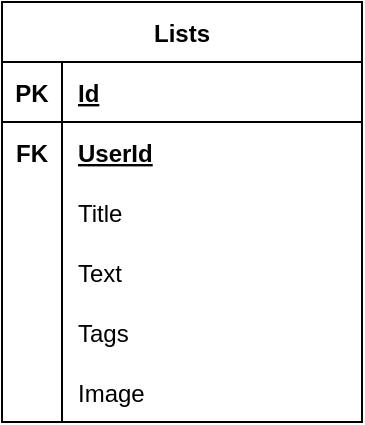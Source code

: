 <mxfile version="20.8.19" type="device"><diagram id="0C43mwOMB--DTUABuPtv" name="Page-1"><mxGraphModel dx="1888" dy="832" grid="1" gridSize="10" guides="1" tooltips="1" connect="1" arrows="1" fold="1" page="1" pageScale="1" pageWidth="827" pageHeight="1169" math="0" shadow="0"><root><mxCell id="0"/><mxCell id="1" parent="0"/><mxCell id="O6ujdIJpG6xCfwnMnYYd-1" value="Lists" style="shape=table;startSize=30;container=1;collapsible=1;childLayout=tableLayout;fixedRows=1;rowLines=0;fontStyle=1;align=center;resizeLast=1;" vertex="1" parent="1"><mxGeometry x="500" y="150" width="180" height="210" as="geometry"/></mxCell><mxCell id="O6ujdIJpG6xCfwnMnYYd-2" value="" style="shape=tableRow;horizontal=0;startSize=0;swimlaneHead=0;swimlaneBody=0;fillColor=none;collapsible=0;dropTarget=0;points=[[0,0.5],[1,0.5]];portConstraint=eastwest;top=0;left=0;right=0;bottom=1;" vertex="1" parent="O6ujdIJpG6xCfwnMnYYd-1"><mxGeometry y="30" width="180" height="30" as="geometry"/></mxCell><mxCell id="O6ujdIJpG6xCfwnMnYYd-3" value="PK" style="shape=partialRectangle;connectable=0;fillColor=none;top=0;left=0;bottom=0;right=0;fontStyle=1;overflow=hidden;" vertex="1" parent="O6ujdIJpG6xCfwnMnYYd-2"><mxGeometry width="30" height="30" as="geometry"><mxRectangle width="30" height="30" as="alternateBounds"/></mxGeometry></mxCell><mxCell id="O6ujdIJpG6xCfwnMnYYd-4" value="Id" style="shape=partialRectangle;connectable=0;fillColor=none;top=0;left=0;bottom=0;right=0;align=left;spacingLeft=6;fontStyle=5;overflow=hidden;" vertex="1" parent="O6ujdIJpG6xCfwnMnYYd-2"><mxGeometry x="30" width="150" height="30" as="geometry"><mxRectangle width="150" height="30" as="alternateBounds"/></mxGeometry></mxCell><mxCell id="O6ujdIJpG6xCfwnMnYYd-14" value="" style="shape=tableRow;horizontal=0;startSize=0;swimlaneHead=0;swimlaneBody=0;fillColor=none;collapsible=0;dropTarget=0;points=[[0,0.5],[1,0.5]];portConstraint=eastwest;top=0;left=0;right=0;bottom=0;" vertex="1" parent="O6ujdIJpG6xCfwnMnYYd-1"><mxGeometry y="60" width="180" height="30" as="geometry"/></mxCell><mxCell id="O6ujdIJpG6xCfwnMnYYd-15" value="FK" style="shape=partialRectangle;connectable=0;fillColor=none;top=0;left=0;bottom=0;right=0;fontStyle=1;overflow=hidden;" vertex="1" parent="O6ujdIJpG6xCfwnMnYYd-14"><mxGeometry width="30" height="30" as="geometry"><mxRectangle width="30" height="30" as="alternateBounds"/></mxGeometry></mxCell><mxCell id="O6ujdIJpG6xCfwnMnYYd-16" value="UserId" style="shape=partialRectangle;connectable=0;fillColor=none;top=0;left=0;bottom=0;right=0;align=left;spacingLeft=6;fontStyle=5;overflow=hidden;" vertex="1" parent="O6ujdIJpG6xCfwnMnYYd-14"><mxGeometry x="30" width="150" height="30" as="geometry"><mxRectangle width="150" height="30" as="alternateBounds"/></mxGeometry></mxCell><mxCell id="O6ujdIJpG6xCfwnMnYYd-5" value="" style="shape=tableRow;horizontal=0;startSize=0;swimlaneHead=0;swimlaneBody=0;fillColor=none;collapsible=0;dropTarget=0;points=[[0,0.5],[1,0.5]];portConstraint=eastwest;top=0;left=0;right=0;bottom=0;" vertex="1" parent="O6ujdIJpG6xCfwnMnYYd-1"><mxGeometry y="90" width="180" height="30" as="geometry"/></mxCell><mxCell id="O6ujdIJpG6xCfwnMnYYd-6" value="" style="shape=partialRectangle;connectable=0;fillColor=none;top=0;left=0;bottom=0;right=0;editable=1;overflow=hidden;" vertex="1" parent="O6ujdIJpG6xCfwnMnYYd-5"><mxGeometry width="30" height="30" as="geometry"><mxRectangle width="30" height="30" as="alternateBounds"/></mxGeometry></mxCell><mxCell id="O6ujdIJpG6xCfwnMnYYd-7" value="Title" style="shape=partialRectangle;connectable=0;fillColor=none;top=0;left=0;bottom=0;right=0;align=left;spacingLeft=6;overflow=hidden;" vertex="1" parent="O6ujdIJpG6xCfwnMnYYd-5"><mxGeometry x="30" width="150" height="30" as="geometry"><mxRectangle width="150" height="30" as="alternateBounds"/></mxGeometry></mxCell><mxCell id="O6ujdIJpG6xCfwnMnYYd-8" value="" style="shape=tableRow;horizontal=0;startSize=0;swimlaneHead=0;swimlaneBody=0;fillColor=none;collapsible=0;dropTarget=0;points=[[0,0.5],[1,0.5]];portConstraint=eastwest;top=0;left=0;right=0;bottom=0;" vertex="1" parent="O6ujdIJpG6xCfwnMnYYd-1"><mxGeometry y="120" width="180" height="30" as="geometry"/></mxCell><mxCell id="O6ujdIJpG6xCfwnMnYYd-9" value="" style="shape=partialRectangle;connectable=0;fillColor=none;top=0;left=0;bottom=0;right=0;editable=1;overflow=hidden;" vertex="1" parent="O6ujdIJpG6xCfwnMnYYd-8"><mxGeometry width="30" height="30" as="geometry"><mxRectangle width="30" height="30" as="alternateBounds"/></mxGeometry></mxCell><mxCell id="O6ujdIJpG6xCfwnMnYYd-10" value="Text" style="shape=partialRectangle;connectable=0;fillColor=none;top=0;left=0;bottom=0;right=0;align=left;spacingLeft=6;overflow=hidden;" vertex="1" parent="O6ujdIJpG6xCfwnMnYYd-8"><mxGeometry x="30" width="150" height="30" as="geometry"><mxRectangle width="150" height="30" as="alternateBounds"/></mxGeometry></mxCell><mxCell id="O6ujdIJpG6xCfwnMnYYd-19" value="" style="shape=tableRow;horizontal=0;startSize=0;swimlaneHead=0;swimlaneBody=0;fillColor=none;collapsible=0;dropTarget=0;points=[[0,0.5],[1,0.5]];portConstraint=eastwest;top=0;left=0;right=0;bottom=0;" vertex="1" parent="O6ujdIJpG6xCfwnMnYYd-1"><mxGeometry y="150" width="180" height="30" as="geometry"/></mxCell><mxCell id="O6ujdIJpG6xCfwnMnYYd-20" value="" style="shape=partialRectangle;connectable=0;fillColor=none;top=0;left=0;bottom=0;right=0;editable=1;overflow=hidden;" vertex="1" parent="O6ujdIJpG6xCfwnMnYYd-19"><mxGeometry width="30" height="30" as="geometry"><mxRectangle width="30" height="30" as="alternateBounds"/></mxGeometry></mxCell><mxCell id="O6ujdIJpG6xCfwnMnYYd-21" value="Tags" style="shape=partialRectangle;connectable=0;fillColor=none;top=0;left=0;bottom=0;right=0;align=left;spacingLeft=6;overflow=hidden;" vertex="1" parent="O6ujdIJpG6xCfwnMnYYd-19"><mxGeometry x="30" width="150" height="30" as="geometry"><mxRectangle width="150" height="30" as="alternateBounds"/></mxGeometry></mxCell><mxCell id="O6ujdIJpG6xCfwnMnYYd-11" value="" style="shape=tableRow;horizontal=0;startSize=0;swimlaneHead=0;swimlaneBody=0;fillColor=none;collapsible=0;dropTarget=0;points=[[0,0.5],[1,0.5]];portConstraint=eastwest;top=0;left=0;right=0;bottom=0;" vertex="1" parent="O6ujdIJpG6xCfwnMnYYd-1"><mxGeometry y="180" width="180" height="30" as="geometry"/></mxCell><mxCell id="O6ujdIJpG6xCfwnMnYYd-12" value="" style="shape=partialRectangle;connectable=0;fillColor=none;top=0;left=0;bottom=0;right=0;editable=1;overflow=hidden;" vertex="1" parent="O6ujdIJpG6xCfwnMnYYd-11"><mxGeometry width="30" height="30" as="geometry"><mxRectangle width="30" height="30" as="alternateBounds"/></mxGeometry></mxCell><mxCell id="O6ujdIJpG6xCfwnMnYYd-13" value="Image" style="shape=partialRectangle;connectable=0;fillColor=none;top=0;left=0;bottom=0;right=0;align=left;spacingLeft=6;overflow=hidden;" vertex="1" parent="O6ujdIJpG6xCfwnMnYYd-11"><mxGeometry x="30" width="150" height="30" as="geometry"><mxRectangle width="150" height="30" as="alternateBounds"/></mxGeometry></mxCell></root></mxGraphModel></diagram></mxfile>